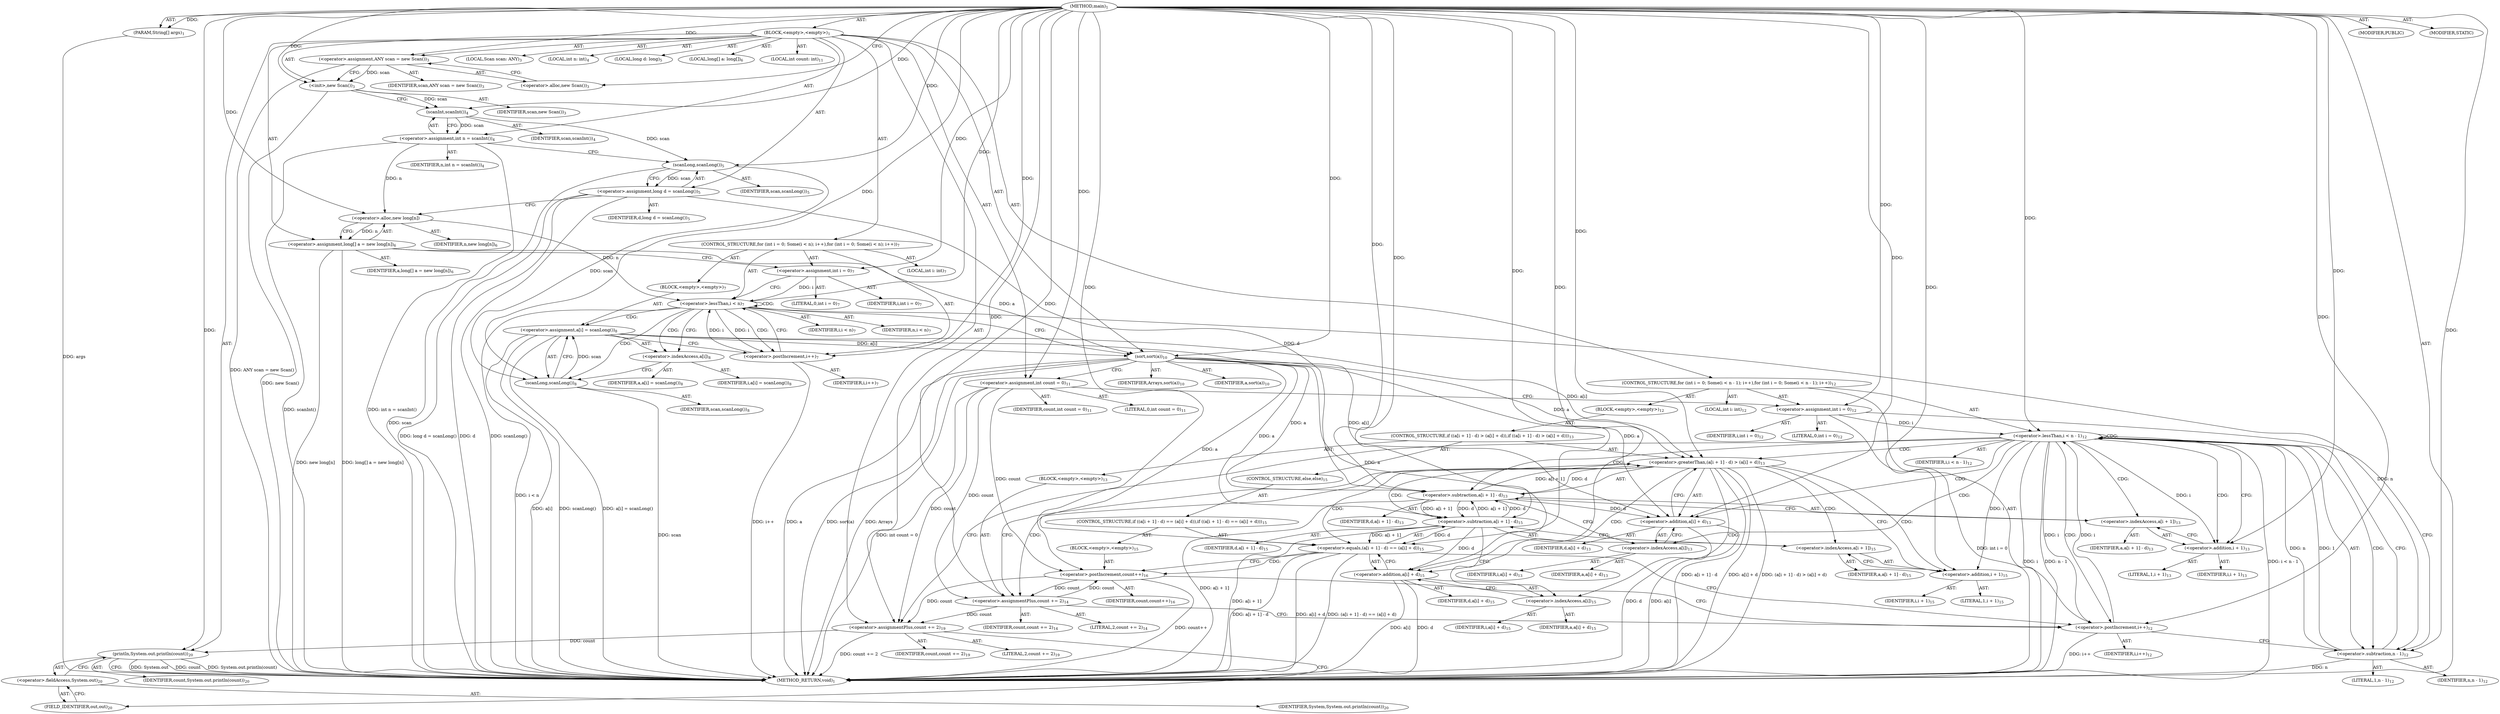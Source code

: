 digraph "main" {  
"19" [label = <(METHOD,main)<SUB>1</SUB>> ]
"20" [label = <(PARAM,String[] args)<SUB>1</SUB>> ]
"21" [label = <(BLOCK,&lt;empty&gt;,&lt;empty&gt;)<SUB>1</SUB>> ]
"4" [label = <(LOCAL,Scan scan: ANY)<SUB>3</SUB>> ]
"22" [label = <(&lt;operator&gt;.assignment,ANY scan = new Scan())<SUB>3</SUB>> ]
"23" [label = <(IDENTIFIER,scan,ANY scan = new Scan())<SUB>3</SUB>> ]
"24" [label = <(&lt;operator&gt;.alloc,new Scan())<SUB>3</SUB>> ]
"25" [label = <(&lt;init&gt;,new Scan())<SUB>3</SUB>> ]
"3" [label = <(IDENTIFIER,scan,new Scan())<SUB>3</SUB>> ]
"26" [label = <(LOCAL,int n: int)<SUB>4</SUB>> ]
"27" [label = <(&lt;operator&gt;.assignment,int n = scanInt())<SUB>4</SUB>> ]
"28" [label = <(IDENTIFIER,n,int n = scanInt())<SUB>4</SUB>> ]
"29" [label = <(scanInt,scanInt())<SUB>4</SUB>> ]
"30" [label = <(IDENTIFIER,scan,scanInt())<SUB>4</SUB>> ]
"31" [label = <(LOCAL,long d: long)<SUB>5</SUB>> ]
"32" [label = <(&lt;operator&gt;.assignment,long d = scanLong())<SUB>5</SUB>> ]
"33" [label = <(IDENTIFIER,d,long d = scanLong())<SUB>5</SUB>> ]
"34" [label = <(scanLong,scanLong())<SUB>5</SUB>> ]
"35" [label = <(IDENTIFIER,scan,scanLong())<SUB>5</SUB>> ]
"36" [label = <(LOCAL,long[] a: long[])<SUB>6</SUB>> ]
"37" [label = <(&lt;operator&gt;.assignment,long[] a = new long[n])<SUB>6</SUB>> ]
"38" [label = <(IDENTIFIER,a,long[] a = new long[n])<SUB>6</SUB>> ]
"39" [label = <(&lt;operator&gt;.alloc,new long[n])> ]
"40" [label = <(IDENTIFIER,n,new long[n])<SUB>6</SUB>> ]
"41" [label = <(CONTROL_STRUCTURE,for (int i = 0; Some(i &lt; n); i++),for (int i = 0; Some(i &lt; n); i++))<SUB>7</SUB>> ]
"42" [label = <(LOCAL,int i: int)<SUB>7</SUB>> ]
"43" [label = <(&lt;operator&gt;.assignment,int i = 0)<SUB>7</SUB>> ]
"44" [label = <(IDENTIFIER,i,int i = 0)<SUB>7</SUB>> ]
"45" [label = <(LITERAL,0,int i = 0)<SUB>7</SUB>> ]
"46" [label = <(&lt;operator&gt;.lessThan,i &lt; n)<SUB>7</SUB>> ]
"47" [label = <(IDENTIFIER,i,i &lt; n)<SUB>7</SUB>> ]
"48" [label = <(IDENTIFIER,n,i &lt; n)<SUB>7</SUB>> ]
"49" [label = <(&lt;operator&gt;.postIncrement,i++)<SUB>7</SUB>> ]
"50" [label = <(IDENTIFIER,i,i++)<SUB>7</SUB>> ]
"51" [label = <(BLOCK,&lt;empty&gt;,&lt;empty&gt;)<SUB>7</SUB>> ]
"52" [label = <(&lt;operator&gt;.assignment,a[i] = scanLong())<SUB>8</SUB>> ]
"53" [label = <(&lt;operator&gt;.indexAccess,a[i])<SUB>8</SUB>> ]
"54" [label = <(IDENTIFIER,a,a[i] = scanLong())<SUB>8</SUB>> ]
"55" [label = <(IDENTIFIER,i,a[i] = scanLong())<SUB>8</SUB>> ]
"56" [label = <(scanLong,scanLong())<SUB>8</SUB>> ]
"57" [label = <(IDENTIFIER,scan,scanLong())<SUB>8</SUB>> ]
"58" [label = <(sort,sort(a))<SUB>10</SUB>> ]
"59" [label = <(IDENTIFIER,Arrays,sort(a))<SUB>10</SUB>> ]
"60" [label = <(IDENTIFIER,a,sort(a))<SUB>10</SUB>> ]
"61" [label = <(LOCAL,int count: int)<SUB>11</SUB>> ]
"62" [label = <(&lt;operator&gt;.assignment,int count = 0)<SUB>11</SUB>> ]
"63" [label = <(IDENTIFIER,count,int count = 0)<SUB>11</SUB>> ]
"64" [label = <(LITERAL,0,int count = 0)<SUB>11</SUB>> ]
"65" [label = <(CONTROL_STRUCTURE,for (int i = 0; Some(i &lt; n - 1); i++),for (int i = 0; Some(i &lt; n - 1); i++))<SUB>12</SUB>> ]
"66" [label = <(LOCAL,int i: int)<SUB>12</SUB>> ]
"67" [label = <(&lt;operator&gt;.assignment,int i = 0)<SUB>12</SUB>> ]
"68" [label = <(IDENTIFIER,i,int i = 0)<SUB>12</SUB>> ]
"69" [label = <(LITERAL,0,int i = 0)<SUB>12</SUB>> ]
"70" [label = <(&lt;operator&gt;.lessThan,i &lt; n - 1)<SUB>12</SUB>> ]
"71" [label = <(IDENTIFIER,i,i &lt; n - 1)<SUB>12</SUB>> ]
"72" [label = <(&lt;operator&gt;.subtraction,n - 1)<SUB>12</SUB>> ]
"73" [label = <(IDENTIFIER,n,n - 1)<SUB>12</SUB>> ]
"74" [label = <(LITERAL,1,n - 1)<SUB>12</SUB>> ]
"75" [label = <(&lt;operator&gt;.postIncrement,i++)<SUB>12</SUB>> ]
"76" [label = <(IDENTIFIER,i,i++)<SUB>12</SUB>> ]
"77" [label = <(BLOCK,&lt;empty&gt;,&lt;empty&gt;)<SUB>12</SUB>> ]
"78" [label = <(CONTROL_STRUCTURE,if ((a[i + 1] - d) &gt; (a[i] + d)),if ((a[i + 1] - d) &gt; (a[i] + d)))<SUB>13</SUB>> ]
"79" [label = <(&lt;operator&gt;.greaterThan,(a[i + 1] - d) &gt; (a[i] + d))<SUB>13</SUB>> ]
"80" [label = <(&lt;operator&gt;.subtraction,a[i + 1] - d)<SUB>13</SUB>> ]
"81" [label = <(&lt;operator&gt;.indexAccess,a[i + 1])<SUB>13</SUB>> ]
"82" [label = <(IDENTIFIER,a,a[i + 1] - d)<SUB>13</SUB>> ]
"83" [label = <(&lt;operator&gt;.addition,i + 1)<SUB>13</SUB>> ]
"84" [label = <(IDENTIFIER,i,i + 1)<SUB>13</SUB>> ]
"85" [label = <(LITERAL,1,i + 1)<SUB>13</SUB>> ]
"86" [label = <(IDENTIFIER,d,a[i + 1] - d)<SUB>13</SUB>> ]
"87" [label = <(&lt;operator&gt;.addition,a[i] + d)<SUB>13</SUB>> ]
"88" [label = <(&lt;operator&gt;.indexAccess,a[i])<SUB>13</SUB>> ]
"89" [label = <(IDENTIFIER,a,a[i] + d)<SUB>13</SUB>> ]
"90" [label = <(IDENTIFIER,i,a[i] + d)<SUB>13</SUB>> ]
"91" [label = <(IDENTIFIER,d,a[i] + d)<SUB>13</SUB>> ]
"92" [label = <(BLOCK,&lt;empty&gt;,&lt;empty&gt;)<SUB>13</SUB>> ]
"93" [label = <(&lt;operator&gt;.assignmentPlus,count += 2)<SUB>14</SUB>> ]
"94" [label = <(IDENTIFIER,count,count += 2)<SUB>14</SUB>> ]
"95" [label = <(LITERAL,2,count += 2)<SUB>14</SUB>> ]
"96" [label = <(CONTROL_STRUCTURE,else,else)<SUB>15</SUB>> ]
"97" [label = <(CONTROL_STRUCTURE,if ((a[i + 1] - d) == (a[i] + d)),if ((a[i + 1] - d) == (a[i] + d)))<SUB>15</SUB>> ]
"98" [label = <(&lt;operator&gt;.equals,(a[i + 1] - d) == (a[i] + d))<SUB>15</SUB>> ]
"99" [label = <(&lt;operator&gt;.subtraction,a[i + 1] - d)<SUB>15</SUB>> ]
"100" [label = <(&lt;operator&gt;.indexAccess,a[i + 1])<SUB>15</SUB>> ]
"101" [label = <(IDENTIFIER,a,a[i + 1] - d)<SUB>15</SUB>> ]
"102" [label = <(&lt;operator&gt;.addition,i + 1)<SUB>15</SUB>> ]
"103" [label = <(IDENTIFIER,i,i + 1)<SUB>15</SUB>> ]
"104" [label = <(LITERAL,1,i + 1)<SUB>15</SUB>> ]
"105" [label = <(IDENTIFIER,d,a[i + 1] - d)<SUB>15</SUB>> ]
"106" [label = <(&lt;operator&gt;.addition,a[i] + d)<SUB>15</SUB>> ]
"107" [label = <(&lt;operator&gt;.indexAccess,a[i])<SUB>15</SUB>> ]
"108" [label = <(IDENTIFIER,a,a[i] + d)<SUB>15</SUB>> ]
"109" [label = <(IDENTIFIER,i,a[i] + d)<SUB>15</SUB>> ]
"110" [label = <(IDENTIFIER,d,a[i] + d)<SUB>15</SUB>> ]
"111" [label = <(BLOCK,&lt;empty&gt;,&lt;empty&gt;)<SUB>15</SUB>> ]
"112" [label = <(&lt;operator&gt;.postIncrement,count++)<SUB>16</SUB>> ]
"113" [label = <(IDENTIFIER,count,count++)<SUB>16</SUB>> ]
"114" [label = <(&lt;operator&gt;.assignmentPlus,count += 2)<SUB>19</SUB>> ]
"115" [label = <(IDENTIFIER,count,count += 2)<SUB>19</SUB>> ]
"116" [label = <(LITERAL,2,count += 2)<SUB>19</SUB>> ]
"117" [label = <(println,System.out.println(count))<SUB>20</SUB>> ]
"118" [label = <(&lt;operator&gt;.fieldAccess,System.out)<SUB>20</SUB>> ]
"119" [label = <(IDENTIFIER,System,System.out.println(count))<SUB>20</SUB>> ]
"120" [label = <(FIELD_IDENTIFIER,out,out)<SUB>20</SUB>> ]
"121" [label = <(IDENTIFIER,count,System.out.println(count))<SUB>20</SUB>> ]
"122" [label = <(MODIFIER,PUBLIC)> ]
"123" [label = <(MODIFIER,STATIC)> ]
"124" [label = <(METHOD_RETURN,void)<SUB>1</SUB>> ]
  "19" -> "20"  [ label = "AST: "] 
  "19" -> "21"  [ label = "AST: "] 
  "19" -> "122"  [ label = "AST: "] 
  "19" -> "123"  [ label = "AST: "] 
  "19" -> "124"  [ label = "AST: "] 
  "21" -> "4"  [ label = "AST: "] 
  "21" -> "22"  [ label = "AST: "] 
  "21" -> "25"  [ label = "AST: "] 
  "21" -> "26"  [ label = "AST: "] 
  "21" -> "27"  [ label = "AST: "] 
  "21" -> "31"  [ label = "AST: "] 
  "21" -> "32"  [ label = "AST: "] 
  "21" -> "36"  [ label = "AST: "] 
  "21" -> "37"  [ label = "AST: "] 
  "21" -> "41"  [ label = "AST: "] 
  "21" -> "58"  [ label = "AST: "] 
  "21" -> "61"  [ label = "AST: "] 
  "21" -> "62"  [ label = "AST: "] 
  "21" -> "65"  [ label = "AST: "] 
  "21" -> "114"  [ label = "AST: "] 
  "21" -> "117"  [ label = "AST: "] 
  "22" -> "23"  [ label = "AST: "] 
  "22" -> "24"  [ label = "AST: "] 
  "25" -> "3"  [ label = "AST: "] 
  "27" -> "28"  [ label = "AST: "] 
  "27" -> "29"  [ label = "AST: "] 
  "29" -> "30"  [ label = "AST: "] 
  "32" -> "33"  [ label = "AST: "] 
  "32" -> "34"  [ label = "AST: "] 
  "34" -> "35"  [ label = "AST: "] 
  "37" -> "38"  [ label = "AST: "] 
  "37" -> "39"  [ label = "AST: "] 
  "39" -> "40"  [ label = "AST: "] 
  "41" -> "42"  [ label = "AST: "] 
  "41" -> "43"  [ label = "AST: "] 
  "41" -> "46"  [ label = "AST: "] 
  "41" -> "49"  [ label = "AST: "] 
  "41" -> "51"  [ label = "AST: "] 
  "43" -> "44"  [ label = "AST: "] 
  "43" -> "45"  [ label = "AST: "] 
  "46" -> "47"  [ label = "AST: "] 
  "46" -> "48"  [ label = "AST: "] 
  "49" -> "50"  [ label = "AST: "] 
  "51" -> "52"  [ label = "AST: "] 
  "52" -> "53"  [ label = "AST: "] 
  "52" -> "56"  [ label = "AST: "] 
  "53" -> "54"  [ label = "AST: "] 
  "53" -> "55"  [ label = "AST: "] 
  "56" -> "57"  [ label = "AST: "] 
  "58" -> "59"  [ label = "AST: "] 
  "58" -> "60"  [ label = "AST: "] 
  "62" -> "63"  [ label = "AST: "] 
  "62" -> "64"  [ label = "AST: "] 
  "65" -> "66"  [ label = "AST: "] 
  "65" -> "67"  [ label = "AST: "] 
  "65" -> "70"  [ label = "AST: "] 
  "65" -> "75"  [ label = "AST: "] 
  "65" -> "77"  [ label = "AST: "] 
  "67" -> "68"  [ label = "AST: "] 
  "67" -> "69"  [ label = "AST: "] 
  "70" -> "71"  [ label = "AST: "] 
  "70" -> "72"  [ label = "AST: "] 
  "72" -> "73"  [ label = "AST: "] 
  "72" -> "74"  [ label = "AST: "] 
  "75" -> "76"  [ label = "AST: "] 
  "77" -> "78"  [ label = "AST: "] 
  "78" -> "79"  [ label = "AST: "] 
  "78" -> "92"  [ label = "AST: "] 
  "78" -> "96"  [ label = "AST: "] 
  "79" -> "80"  [ label = "AST: "] 
  "79" -> "87"  [ label = "AST: "] 
  "80" -> "81"  [ label = "AST: "] 
  "80" -> "86"  [ label = "AST: "] 
  "81" -> "82"  [ label = "AST: "] 
  "81" -> "83"  [ label = "AST: "] 
  "83" -> "84"  [ label = "AST: "] 
  "83" -> "85"  [ label = "AST: "] 
  "87" -> "88"  [ label = "AST: "] 
  "87" -> "91"  [ label = "AST: "] 
  "88" -> "89"  [ label = "AST: "] 
  "88" -> "90"  [ label = "AST: "] 
  "92" -> "93"  [ label = "AST: "] 
  "93" -> "94"  [ label = "AST: "] 
  "93" -> "95"  [ label = "AST: "] 
  "96" -> "97"  [ label = "AST: "] 
  "97" -> "98"  [ label = "AST: "] 
  "97" -> "111"  [ label = "AST: "] 
  "98" -> "99"  [ label = "AST: "] 
  "98" -> "106"  [ label = "AST: "] 
  "99" -> "100"  [ label = "AST: "] 
  "99" -> "105"  [ label = "AST: "] 
  "100" -> "101"  [ label = "AST: "] 
  "100" -> "102"  [ label = "AST: "] 
  "102" -> "103"  [ label = "AST: "] 
  "102" -> "104"  [ label = "AST: "] 
  "106" -> "107"  [ label = "AST: "] 
  "106" -> "110"  [ label = "AST: "] 
  "107" -> "108"  [ label = "AST: "] 
  "107" -> "109"  [ label = "AST: "] 
  "111" -> "112"  [ label = "AST: "] 
  "112" -> "113"  [ label = "AST: "] 
  "114" -> "115"  [ label = "AST: "] 
  "114" -> "116"  [ label = "AST: "] 
  "117" -> "118"  [ label = "AST: "] 
  "117" -> "121"  [ label = "AST: "] 
  "118" -> "119"  [ label = "AST: "] 
  "118" -> "120"  [ label = "AST: "] 
  "22" -> "25"  [ label = "CFG: "] 
  "25" -> "29"  [ label = "CFG: "] 
  "27" -> "34"  [ label = "CFG: "] 
  "32" -> "39"  [ label = "CFG: "] 
  "37" -> "43"  [ label = "CFG: "] 
  "58" -> "62"  [ label = "CFG: "] 
  "62" -> "67"  [ label = "CFG: "] 
  "114" -> "120"  [ label = "CFG: "] 
  "117" -> "124"  [ label = "CFG: "] 
  "24" -> "22"  [ label = "CFG: "] 
  "29" -> "27"  [ label = "CFG: "] 
  "34" -> "32"  [ label = "CFG: "] 
  "39" -> "37"  [ label = "CFG: "] 
  "43" -> "46"  [ label = "CFG: "] 
  "46" -> "53"  [ label = "CFG: "] 
  "46" -> "58"  [ label = "CFG: "] 
  "49" -> "46"  [ label = "CFG: "] 
  "67" -> "72"  [ label = "CFG: "] 
  "70" -> "83"  [ label = "CFG: "] 
  "70" -> "114"  [ label = "CFG: "] 
  "75" -> "72"  [ label = "CFG: "] 
  "118" -> "117"  [ label = "CFG: "] 
  "52" -> "49"  [ label = "CFG: "] 
  "72" -> "70"  [ label = "CFG: "] 
  "120" -> "118"  [ label = "CFG: "] 
  "53" -> "56"  [ label = "CFG: "] 
  "56" -> "52"  [ label = "CFG: "] 
  "79" -> "93"  [ label = "CFG: "] 
  "79" -> "102"  [ label = "CFG: "] 
  "80" -> "88"  [ label = "CFG: "] 
  "87" -> "79"  [ label = "CFG: "] 
  "93" -> "75"  [ label = "CFG: "] 
  "81" -> "80"  [ label = "CFG: "] 
  "88" -> "87"  [ label = "CFG: "] 
  "98" -> "112"  [ label = "CFG: "] 
  "98" -> "75"  [ label = "CFG: "] 
  "83" -> "81"  [ label = "CFG: "] 
  "99" -> "107"  [ label = "CFG: "] 
  "106" -> "98"  [ label = "CFG: "] 
  "112" -> "75"  [ label = "CFG: "] 
  "100" -> "99"  [ label = "CFG: "] 
  "107" -> "106"  [ label = "CFG: "] 
  "102" -> "100"  [ label = "CFG: "] 
  "19" -> "24"  [ label = "CFG: "] 
  "20" -> "124"  [ label = "DDG: args"] 
  "22" -> "124"  [ label = "DDG: ANY scan = new Scan()"] 
  "25" -> "124"  [ label = "DDG: new Scan()"] 
  "27" -> "124"  [ label = "DDG: scanInt()"] 
  "27" -> "124"  [ label = "DDG: int n = scanInt()"] 
  "32" -> "124"  [ label = "DDG: d"] 
  "34" -> "124"  [ label = "DDG: scan"] 
  "32" -> "124"  [ label = "DDG: scanLong()"] 
  "32" -> "124"  [ label = "DDG: long d = scanLong()"] 
  "37" -> "124"  [ label = "DDG: new long[n]"] 
  "37" -> "124"  [ label = "DDG: long[] a = new long[n]"] 
  "46" -> "124"  [ label = "DDG: i &lt; n"] 
  "58" -> "124"  [ label = "DDG: a"] 
  "58" -> "124"  [ label = "DDG: sort(a)"] 
  "62" -> "124"  [ label = "DDG: int count = 0"] 
  "67" -> "124"  [ label = "DDG: int i = 0"] 
  "70" -> "124"  [ label = "DDG: i"] 
  "72" -> "124"  [ label = "DDG: n"] 
  "70" -> "124"  [ label = "DDG: n - 1"] 
  "70" -> "124"  [ label = "DDG: i &lt; n - 1"] 
  "114" -> "124"  [ label = "DDG: count += 2"] 
  "117" -> "124"  [ label = "DDG: System.out"] 
  "117" -> "124"  [ label = "DDG: count"] 
  "117" -> "124"  [ label = "DDG: System.out.println(count)"] 
  "80" -> "124"  [ label = "DDG: a[i + 1]"] 
  "79" -> "124"  [ label = "DDG: a[i + 1] - d"] 
  "87" -> "124"  [ label = "DDG: a[i]"] 
  "87" -> "124"  [ label = "DDG: d"] 
  "79" -> "124"  [ label = "DDG: a[i] + d"] 
  "79" -> "124"  [ label = "DDG: (a[i + 1] - d) &gt; (a[i] + d)"] 
  "99" -> "124"  [ label = "DDG: a[i + 1]"] 
  "98" -> "124"  [ label = "DDG: a[i + 1] - d"] 
  "106" -> "124"  [ label = "DDG: a[i]"] 
  "106" -> "124"  [ label = "DDG: d"] 
  "98" -> "124"  [ label = "DDG: a[i] + d"] 
  "98" -> "124"  [ label = "DDG: (a[i + 1] - d) == (a[i] + d)"] 
  "112" -> "124"  [ label = "DDG: count++"] 
  "75" -> "124"  [ label = "DDG: i++"] 
  "52" -> "124"  [ label = "DDG: a[i]"] 
  "56" -> "124"  [ label = "DDG: scan"] 
  "52" -> "124"  [ label = "DDG: scanLong()"] 
  "52" -> "124"  [ label = "DDG: a[i] = scanLong()"] 
  "49" -> "124"  [ label = "DDG: i++"] 
  "58" -> "124"  [ label = "DDG: Arrays"] 
  "19" -> "20"  [ label = "DDG: "] 
  "19" -> "22"  [ label = "DDG: "] 
  "29" -> "27"  [ label = "DDG: scan"] 
  "34" -> "32"  [ label = "DDG: scan"] 
  "39" -> "37"  [ label = "DDG: n"] 
  "19" -> "62"  [ label = "DDG: "] 
  "19" -> "114"  [ label = "DDG: "] 
  "22" -> "25"  [ label = "DDG: scan"] 
  "19" -> "25"  [ label = "DDG: "] 
  "19" -> "43"  [ label = "DDG: "] 
  "19" -> "58"  [ label = "DDG: "] 
  "37" -> "58"  [ label = "DDG: a"] 
  "52" -> "58"  [ label = "DDG: a[i]"] 
  "19" -> "67"  [ label = "DDG: "] 
  "62" -> "114"  [ label = "DDG: count"] 
  "112" -> "114"  [ label = "DDG: count"] 
  "93" -> "114"  [ label = "DDG: count"] 
  "114" -> "117"  [ label = "DDG: count"] 
  "19" -> "117"  [ label = "DDG: "] 
  "25" -> "29"  [ label = "DDG: scan"] 
  "19" -> "29"  [ label = "DDG: "] 
  "29" -> "34"  [ label = "DDG: scan"] 
  "19" -> "34"  [ label = "DDG: "] 
  "27" -> "39"  [ label = "DDG: n"] 
  "19" -> "39"  [ label = "DDG: "] 
  "43" -> "46"  [ label = "DDG: i"] 
  "49" -> "46"  [ label = "DDG: i"] 
  "19" -> "46"  [ label = "DDG: "] 
  "39" -> "46"  [ label = "DDG: n"] 
  "46" -> "49"  [ label = "DDG: i"] 
  "19" -> "49"  [ label = "DDG: "] 
  "56" -> "52"  [ label = "DDG: scan"] 
  "67" -> "70"  [ label = "DDG: i"] 
  "75" -> "70"  [ label = "DDG: i"] 
  "19" -> "70"  [ label = "DDG: "] 
  "72" -> "70"  [ label = "DDG: n"] 
  "72" -> "70"  [ label = "DDG: 1"] 
  "19" -> "75"  [ label = "DDG: "] 
  "70" -> "75"  [ label = "DDG: i"] 
  "46" -> "72"  [ label = "DDG: n"] 
  "19" -> "72"  [ label = "DDG: "] 
  "34" -> "56"  [ label = "DDG: scan"] 
  "19" -> "56"  [ label = "DDG: "] 
  "80" -> "79"  [ label = "DDG: a[i + 1]"] 
  "80" -> "79"  [ label = "DDG: d"] 
  "58" -> "79"  [ label = "DDG: a"] 
  "52" -> "79"  [ label = "DDG: a[i]"] 
  "19" -> "79"  [ label = "DDG: "] 
  "19" -> "93"  [ label = "DDG: "] 
  "58" -> "80"  [ label = "DDG: a"] 
  "99" -> "80"  [ label = "DDG: a[i + 1]"] 
  "32" -> "80"  [ label = "DDG: d"] 
  "19" -> "80"  [ label = "DDG: "] 
  "99" -> "80"  [ label = "DDG: d"] 
  "58" -> "87"  [ label = "DDG: a"] 
  "52" -> "87"  [ label = "DDG: a[i]"] 
  "80" -> "87"  [ label = "DDG: d"] 
  "19" -> "87"  [ label = "DDG: "] 
  "62" -> "93"  [ label = "DDG: count"] 
  "112" -> "93"  [ label = "DDG: count"] 
  "99" -> "98"  [ label = "DDG: a[i + 1]"] 
  "99" -> "98"  [ label = "DDG: d"] 
  "58" -> "98"  [ label = "DDG: a"] 
  "19" -> "98"  [ label = "DDG: "] 
  "70" -> "83"  [ label = "DDG: i"] 
  "19" -> "83"  [ label = "DDG: "] 
  "58" -> "99"  [ label = "DDG: a"] 
  "80" -> "99"  [ label = "DDG: a[i + 1]"] 
  "19" -> "99"  [ label = "DDG: "] 
  "80" -> "99"  [ label = "DDG: d"] 
  "58" -> "106"  [ label = "DDG: a"] 
  "99" -> "106"  [ label = "DDG: d"] 
  "19" -> "106"  [ label = "DDG: "] 
  "62" -> "112"  [ label = "DDG: count"] 
  "93" -> "112"  [ label = "DDG: count"] 
  "19" -> "112"  [ label = "DDG: "] 
  "19" -> "102"  [ label = "DDG: "] 
  "70" -> "102"  [ label = "DDG: i"] 
  "46" -> "49"  [ label = "CDG: "] 
  "46" -> "52"  [ label = "CDG: "] 
  "46" -> "46"  [ label = "CDG: "] 
  "46" -> "56"  [ label = "CDG: "] 
  "46" -> "53"  [ label = "CDG: "] 
  "70" -> "75"  [ label = "CDG: "] 
  "70" -> "81"  [ label = "CDG: "] 
  "70" -> "72"  [ label = "CDG: "] 
  "70" -> "87"  [ label = "CDG: "] 
  "70" -> "79"  [ label = "CDG: "] 
  "70" -> "80"  [ label = "CDG: "] 
  "70" -> "83"  [ label = "CDG: "] 
  "70" -> "88"  [ label = "CDG: "] 
  "70" -> "70"  [ label = "CDG: "] 
  "79" -> "107"  [ label = "CDG: "] 
  "79" -> "98"  [ label = "CDG: "] 
  "79" -> "99"  [ label = "CDG: "] 
  "79" -> "102"  [ label = "CDG: "] 
  "79" -> "106"  [ label = "CDG: "] 
  "79" -> "93"  [ label = "CDG: "] 
  "79" -> "100"  [ label = "CDG: "] 
  "98" -> "112"  [ label = "CDG: "] 
}
